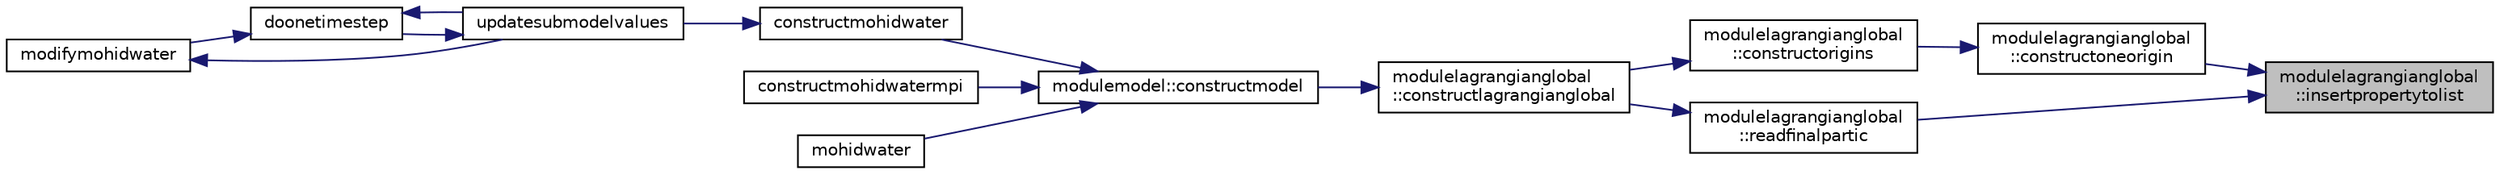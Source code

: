 digraph "modulelagrangianglobal::insertpropertytolist"
{
 // LATEX_PDF_SIZE
  edge [fontname="Helvetica",fontsize="10",labelfontname="Helvetica",labelfontsize="10"];
  node [fontname="Helvetica",fontsize="10",shape=record];
  rankdir="RL";
  Node1 [label="modulelagrangianglobal\l::insertpropertytolist",height=0.2,width=0.4,color="black", fillcolor="grey75", style="filled", fontcolor="black",tooltip=" "];
  Node1 -> Node2 [dir="back",color="midnightblue",fontsize="10",style="solid"];
  Node2 [label="modulelagrangianglobal\l::constructoneorigin",height=0.2,width=0.4,color="black", fillcolor="white", style="filled",URL="$namespacemodulelagrangianglobal.html#a13e19af68aa547fbcd1d97158976b7ef",tooltip=" "];
  Node2 -> Node3 [dir="back",color="midnightblue",fontsize="10",style="solid"];
  Node3 [label="modulelagrangianglobal\l::constructorigins",height=0.2,width=0.4,color="black", fillcolor="white", style="filled",URL="$namespacemodulelagrangianglobal.html#a18659553d3e4f0917dd7bc0bcdb6d109",tooltip=" "];
  Node3 -> Node4 [dir="back",color="midnightblue",fontsize="10",style="solid"];
  Node4 [label="modulelagrangianglobal\l::constructlagrangianglobal",height=0.2,width=0.4,color="black", fillcolor="white", style="filled",URL="$namespacemodulelagrangianglobal.html#afd673a84ee97dfdff69d0e0f3a7ea3ef",tooltip=" "];
  Node4 -> Node5 [dir="back",color="midnightblue",fontsize="10",style="solid"];
  Node5 [label="modulemodel::constructmodel",height=0.2,width=0.4,color="black", fillcolor="white", style="filled",URL="$namespacemodulemodel.html#abcddd2b6e97f110b0c5b3bb00f069570",tooltip=" "];
  Node5 -> Node6 [dir="back",color="midnightblue",fontsize="10",style="solid"];
  Node6 [label="constructmohidwater",height=0.2,width=0.4,color="black", fillcolor="white", style="filled",URL="$_main_8_f90.html#abc6cfc7bca3f0c4dda032a34b9690319",tooltip=" "];
  Node6 -> Node7 [dir="back",color="midnightblue",fontsize="10",style="solid"];
  Node7 [label="updatesubmodelvalues",height=0.2,width=0.4,color="black", fillcolor="white", style="filled",URL="$_main_8_f90.html#a4c5ecbd810307fa557d4b4e6719c7fd1",tooltip=" "];
  Node7 -> Node8 [dir="back",color="midnightblue",fontsize="10",style="solid"];
  Node8 [label="doonetimestep",height=0.2,width=0.4,color="black", fillcolor="white", style="filled",URL="$_main_8_f90.html#a5a877f32d8c35a58c7bd824a65b07dba",tooltip=" "];
  Node8 -> Node9 [dir="back",color="midnightblue",fontsize="10",style="solid"];
  Node9 [label="modifymohidwater",height=0.2,width=0.4,color="black", fillcolor="white", style="filled",URL="$_main_8_f90.html#a98b6185e00bdaa093569c6645482e68b",tooltip=" "];
  Node9 -> Node7 [dir="back",color="midnightblue",fontsize="10",style="solid"];
  Node8 -> Node7 [dir="back",color="midnightblue",fontsize="10",style="solid"];
  Node5 -> Node10 [dir="back",color="midnightblue",fontsize="10",style="solid"];
  Node10 [label="constructmohidwatermpi",height=0.2,width=0.4,color="black", fillcolor="white", style="filled",URL="$_main_8_f90.html#a364d1a7b4621ef3a56c71daf2af5147e",tooltip=" "];
  Node5 -> Node11 [dir="back",color="midnightblue",fontsize="10",style="solid"];
  Node11 [label="mohidwater",height=0.2,width=0.4,color="black", fillcolor="white", style="filled",URL="$_main_8_f90.html#a22cacab418d9e36dcaa8c3aef44b4185",tooltip=" "];
  Node1 -> Node12 [dir="back",color="midnightblue",fontsize="10",style="solid"];
  Node12 [label="modulelagrangianglobal\l::readfinalpartic",height=0.2,width=0.4,color="black", fillcolor="white", style="filled",URL="$namespacemodulelagrangianglobal.html#a101ffba4c1f5b064fc15cf4cd92df60e",tooltip=" "];
  Node12 -> Node4 [dir="back",color="midnightblue",fontsize="10",style="solid"];
}

